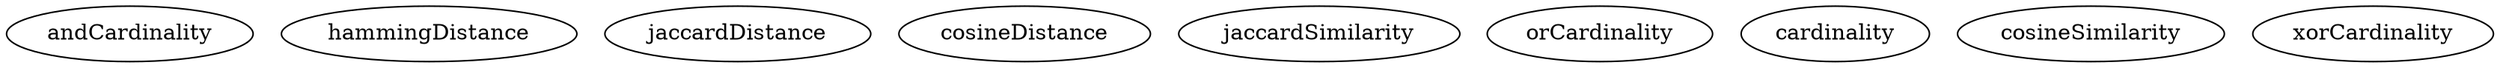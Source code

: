 digraph G {
andCardinality;
hammingDistance;
jaccardDistance;
cosineDistance;
jaccardSimilarity;
orCardinality;
cardinality;
cosineSimilarity;
xorCardinality;
}